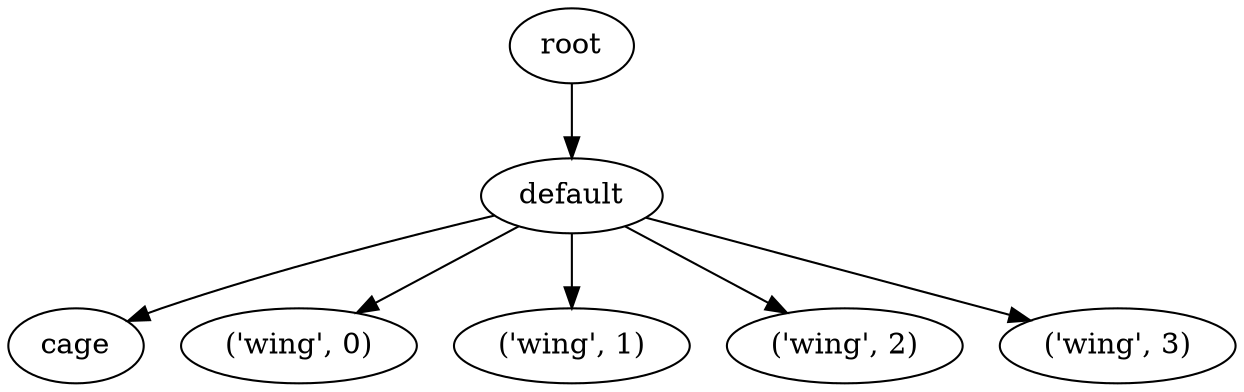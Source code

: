 digraph default {
    root_44 [label="root"];
    default_45 [label="default"];
    cage_46 [label="cage"];
    wing_47 [label="\('wing',\ 0\)"];
    wing_48 [label="\('wing',\ 1\)"];
    wing_49 [label="\('wing',\ 2\)"];
    wing_50 [label="\('wing',\ 3\)"];
    root_44 -> default_45;
    default_45 -> cage_46;
    default_45 -> wing_47;
    default_45 -> wing_48;
    default_45 -> wing_49;
    default_45 -> wing_50;
}
